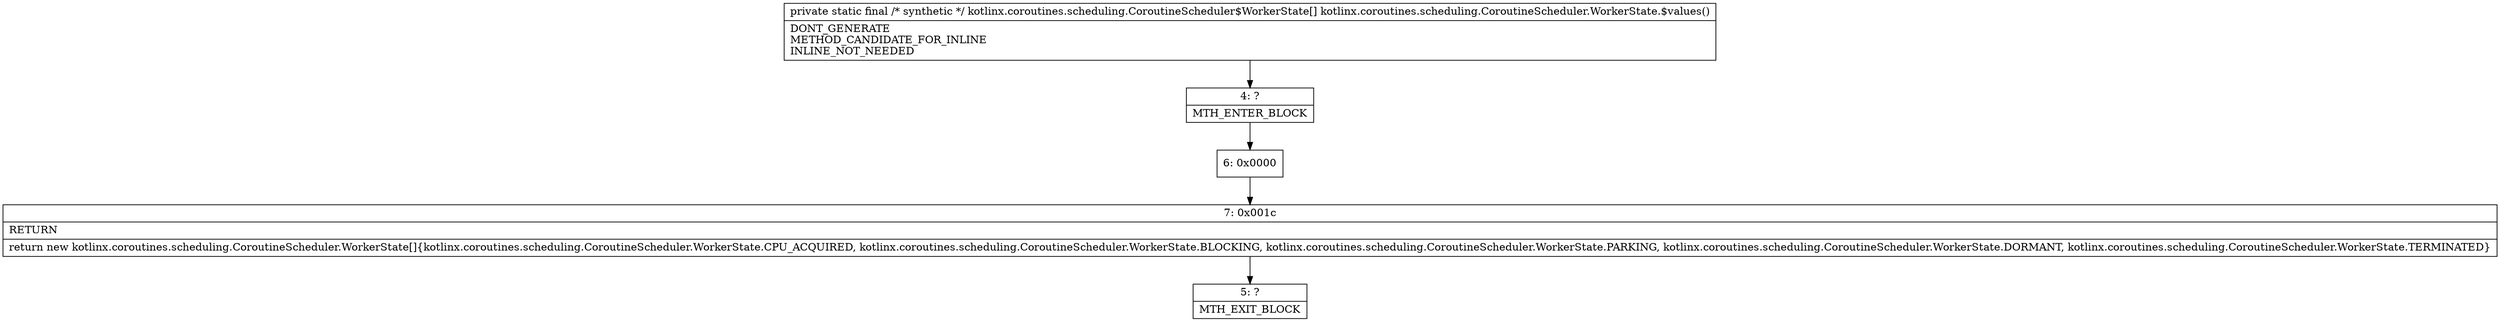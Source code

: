 digraph "CFG forkotlinx.coroutines.scheduling.CoroutineScheduler.WorkerState.$values()[Lkotlinx\/coroutines\/scheduling\/CoroutineScheduler$WorkerState;" {
Node_4 [shape=record,label="{4\:\ ?|MTH_ENTER_BLOCK\l}"];
Node_6 [shape=record,label="{6\:\ 0x0000}"];
Node_7 [shape=record,label="{7\:\ 0x001c|RETURN\l|return new kotlinx.coroutines.scheduling.CoroutineScheduler.WorkerState[]\{kotlinx.coroutines.scheduling.CoroutineScheduler.WorkerState.CPU_ACQUIRED, kotlinx.coroutines.scheduling.CoroutineScheduler.WorkerState.BLOCKING, kotlinx.coroutines.scheduling.CoroutineScheduler.WorkerState.PARKING, kotlinx.coroutines.scheduling.CoroutineScheduler.WorkerState.DORMANT, kotlinx.coroutines.scheduling.CoroutineScheduler.WorkerState.TERMINATED\}\l}"];
Node_5 [shape=record,label="{5\:\ ?|MTH_EXIT_BLOCK\l}"];
MethodNode[shape=record,label="{private static final \/* synthetic *\/ kotlinx.coroutines.scheduling.CoroutineScheduler$WorkerState[] kotlinx.coroutines.scheduling.CoroutineScheduler.WorkerState.$values()  | DONT_GENERATE\lMETHOD_CANDIDATE_FOR_INLINE\lINLINE_NOT_NEEDED\l}"];
MethodNode -> Node_4;Node_4 -> Node_6;
Node_6 -> Node_7;
Node_7 -> Node_5;
}

